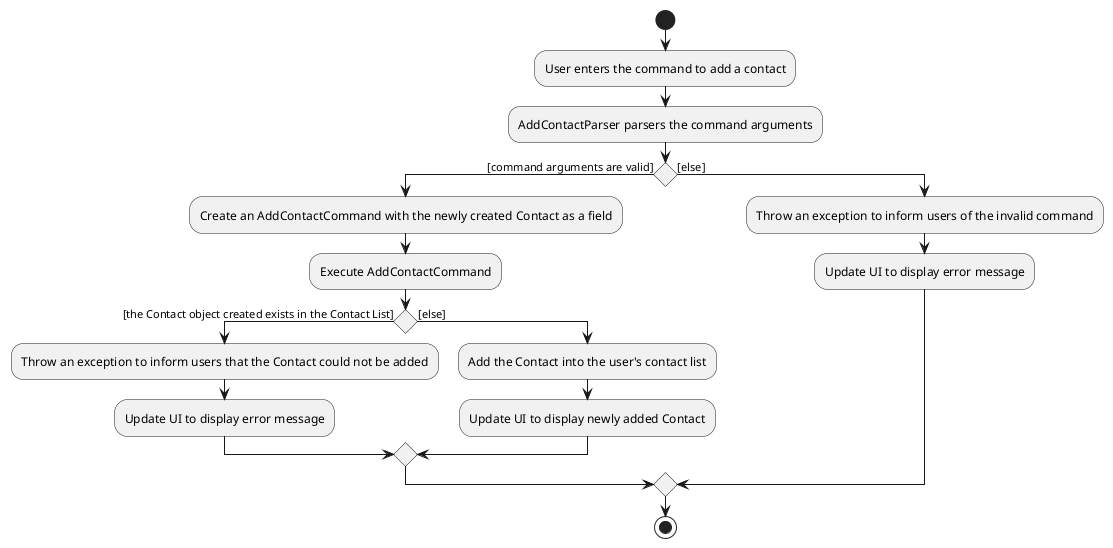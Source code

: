 @startuml

start

:User enters the command to add a contact;

:AddContactParser parsers the command arguments;

if () then ([command arguments are valid])
        :Create an AddContactCommand with the newly created Contact as a field;
        :Execute AddContactCommand;
        if() then ([the Contact object created exists in the Contact List])
            :Throw an exception to inform users that the Contact could not be added;
            :Update UI to display error message;
        else ([else])
            :Add the Contact into the user's contact list;
            :Update UI to display newly added Contact;
        endif
else ([else])
        :Throw an exception to inform users of the invalid command;
        :Update UI to display error message;

endif

stop

@enduml
